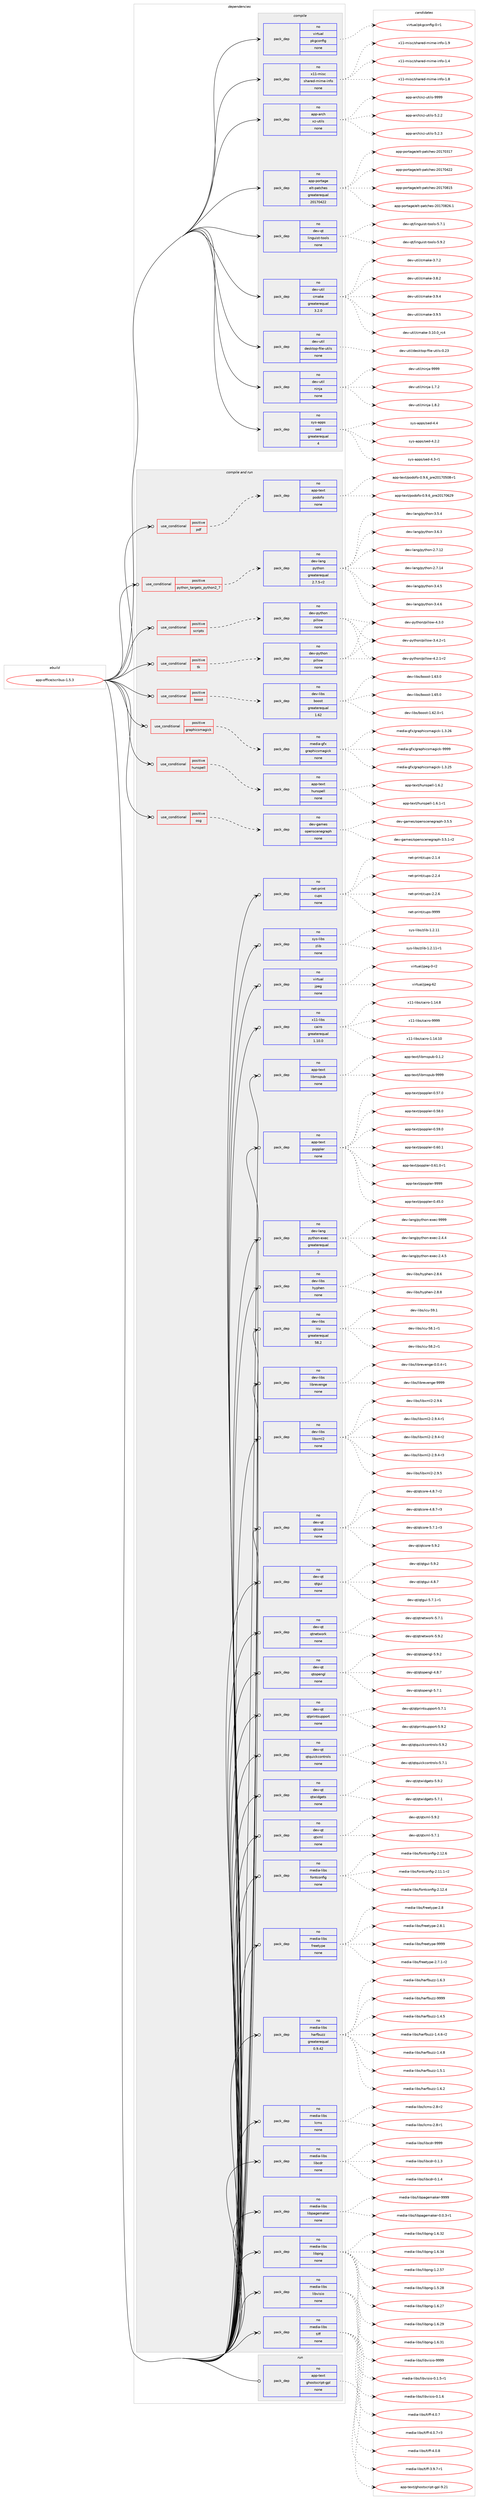 digraph prolog {

# *************
# Graph options
# *************

newrank=true;
concentrate=true;
compound=true;
graph [rankdir=LR,fontname=Helvetica,fontsize=10,ranksep=1.5];#, ranksep=2.5, nodesep=0.2];
edge  [arrowhead=vee];
node  [fontname=Helvetica,fontsize=10];

# **********
# The ebuild
# **********

subgraph cluster_leftcol {
color=gray;
rank=same;
label=<<i>ebuild</i>>;
id [label="app-office/scribus-1.5.3", color=red, width=4, href="../app-office/scribus-1.5.3.svg"];
}

# ****************
# The dependencies
# ****************

subgraph cluster_midcol {
color=gray;
label=<<i>dependencies</i>>;
subgraph cluster_compile {
fillcolor="#eeeeee";
style=filled;
label=<<i>compile</i>>;
subgraph pack37752 {
dependency52340 [label=<<TABLE BORDER="0" CELLBORDER="1" CELLSPACING="0" CELLPADDING="4" WIDTH="220"><TR><TD ROWSPAN="6" CELLPADDING="30">pack_dep</TD></TR><TR><TD WIDTH="110">no</TD></TR><TR><TD>app-arch</TD></TR><TR><TD>xz-utils</TD></TR><TR><TD>none</TD></TR><TR><TD></TD></TR></TABLE>>, shape=none, color=blue];
}
id:e -> dependency52340:w [weight=20,style="solid",arrowhead="vee"];
subgraph pack37753 {
dependency52341 [label=<<TABLE BORDER="0" CELLBORDER="1" CELLSPACING="0" CELLPADDING="4" WIDTH="220"><TR><TD ROWSPAN="6" CELLPADDING="30">pack_dep</TD></TR><TR><TD WIDTH="110">no</TD></TR><TR><TD>app-portage</TD></TR><TR><TD>elt-patches</TD></TR><TR><TD>greaterequal</TD></TR><TR><TD>20170422</TD></TR></TABLE>>, shape=none, color=blue];
}
id:e -> dependency52341:w [weight=20,style="solid",arrowhead="vee"];
subgraph pack37754 {
dependency52342 [label=<<TABLE BORDER="0" CELLBORDER="1" CELLSPACING="0" CELLPADDING="4" WIDTH="220"><TR><TD ROWSPAN="6" CELLPADDING="30">pack_dep</TD></TR><TR><TD WIDTH="110">no</TD></TR><TR><TD>dev-qt</TD></TR><TR><TD>linguist-tools</TD></TR><TR><TD>none</TD></TR><TR><TD></TD></TR></TABLE>>, shape=none, color=blue];
}
id:e -> dependency52342:w [weight=20,style="solid",arrowhead="vee"];
subgraph pack37755 {
dependency52343 [label=<<TABLE BORDER="0" CELLBORDER="1" CELLSPACING="0" CELLPADDING="4" WIDTH="220"><TR><TD ROWSPAN="6" CELLPADDING="30">pack_dep</TD></TR><TR><TD WIDTH="110">no</TD></TR><TR><TD>dev-util</TD></TR><TR><TD>cmake</TD></TR><TR><TD>greaterequal</TD></TR><TR><TD>3.2.0</TD></TR></TABLE>>, shape=none, color=blue];
}
id:e -> dependency52343:w [weight=20,style="solid",arrowhead="vee"];
subgraph pack37756 {
dependency52344 [label=<<TABLE BORDER="0" CELLBORDER="1" CELLSPACING="0" CELLPADDING="4" WIDTH="220"><TR><TD ROWSPAN="6" CELLPADDING="30">pack_dep</TD></TR><TR><TD WIDTH="110">no</TD></TR><TR><TD>dev-util</TD></TR><TR><TD>desktop-file-utils</TD></TR><TR><TD>none</TD></TR><TR><TD></TD></TR></TABLE>>, shape=none, color=blue];
}
id:e -> dependency52344:w [weight=20,style="solid",arrowhead="vee"];
subgraph pack37757 {
dependency52345 [label=<<TABLE BORDER="0" CELLBORDER="1" CELLSPACING="0" CELLPADDING="4" WIDTH="220"><TR><TD ROWSPAN="6" CELLPADDING="30">pack_dep</TD></TR><TR><TD WIDTH="110">no</TD></TR><TR><TD>dev-util</TD></TR><TR><TD>ninja</TD></TR><TR><TD>none</TD></TR><TR><TD></TD></TR></TABLE>>, shape=none, color=blue];
}
id:e -> dependency52345:w [weight=20,style="solid",arrowhead="vee"];
subgraph pack37758 {
dependency52346 [label=<<TABLE BORDER="0" CELLBORDER="1" CELLSPACING="0" CELLPADDING="4" WIDTH="220"><TR><TD ROWSPAN="6" CELLPADDING="30">pack_dep</TD></TR><TR><TD WIDTH="110">no</TD></TR><TR><TD>sys-apps</TD></TR><TR><TD>sed</TD></TR><TR><TD>greaterequal</TD></TR><TR><TD>4</TD></TR></TABLE>>, shape=none, color=blue];
}
id:e -> dependency52346:w [weight=20,style="solid",arrowhead="vee"];
subgraph pack37759 {
dependency52347 [label=<<TABLE BORDER="0" CELLBORDER="1" CELLSPACING="0" CELLPADDING="4" WIDTH="220"><TR><TD ROWSPAN="6" CELLPADDING="30">pack_dep</TD></TR><TR><TD WIDTH="110">no</TD></TR><TR><TD>virtual</TD></TR><TR><TD>pkgconfig</TD></TR><TR><TD>none</TD></TR><TR><TD></TD></TR></TABLE>>, shape=none, color=blue];
}
id:e -> dependency52347:w [weight=20,style="solid",arrowhead="vee"];
subgraph pack37760 {
dependency52348 [label=<<TABLE BORDER="0" CELLBORDER="1" CELLSPACING="0" CELLPADDING="4" WIDTH="220"><TR><TD ROWSPAN="6" CELLPADDING="30">pack_dep</TD></TR><TR><TD WIDTH="110">no</TD></TR><TR><TD>x11-misc</TD></TR><TR><TD>shared-mime-info</TD></TR><TR><TD>none</TD></TR><TR><TD></TD></TR></TABLE>>, shape=none, color=blue];
}
id:e -> dependency52348:w [weight=20,style="solid",arrowhead="vee"];
}
subgraph cluster_compileandrun {
fillcolor="#eeeeee";
style=filled;
label=<<i>compile and run</i>>;
subgraph cond13664 {
dependency52349 [label=<<TABLE BORDER="0" CELLBORDER="1" CELLSPACING="0" CELLPADDING="4"><TR><TD ROWSPAN="3" CELLPADDING="10">use_conditional</TD></TR><TR><TD>positive</TD></TR><TR><TD>boost</TD></TR></TABLE>>, shape=none, color=red];
subgraph pack37761 {
dependency52350 [label=<<TABLE BORDER="0" CELLBORDER="1" CELLSPACING="0" CELLPADDING="4" WIDTH="220"><TR><TD ROWSPAN="6" CELLPADDING="30">pack_dep</TD></TR><TR><TD WIDTH="110">no</TD></TR><TR><TD>dev-libs</TD></TR><TR><TD>boost</TD></TR><TR><TD>greaterequal</TD></TR><TR><TD>1.62</TD></TR></TABLE>>, shape=none, color=blue];
}
dependency52349:e -> dependency52350:w [weight=20,style="dashed",arrowhead="vee"];
}
id:e -> dependency52349:w [weight=20,style="solid",arrowhead="odotvee"];
subgraph cond13665 {
dependency52351 [label=<<TABLE BORDER="0" CELLBORDER="1" CELLSPACING="0" CELLPADDING="4"><TR><TD ROWSPAN="3" CELLPADDING="10">use_conditional</TD></TR><TR><TD>positive</TD></TR><TR><TD>graphicsmagick</TD></TR></TABLE>>, shape=none, color=red];
subgraph pack37762 {
dependency52352 [label=<<TABLE BORDER="0" CELLBORDER="1" CELLSPACING="0" CELLPADDING="4" WIDTH="220"><TR><TD ROWSPAN="6" CELLPADDING="30">pack_dep</TD></TR><TR><TD WIDTH="110">no</TD></TR><TR><TD>media-gfx</TD></TR><TR><TD>graphicsmagick</TD></TR><TR><TD>none</TD></TR><TR><TD></TD></TR></TABLE>>, shape=none, color=blue];
}
dependency52351:e -> dependency52352:w [weight=20,style="dashed",arrowhead="vee"];
}
id:e -> dependency52351:w [weight=20,style="solid",arrowhead="odotvee"];
subgraph cond13666 {
dependency52353 [label=<<TABLE BORDER="0" CELLBORDER="1" CELLSPACING="0" CELLPADDING="4"><TR><TD ROWSPAN="3" CELLPADDING="10">use_conditional</TD></TR><TR><TD>positive</TD></TR><TR><TD>hunspell</TD></TR></TABLE>>, shape=none, color=red];
subgraph pack37763 {
dependency52354 [label=<<TABLE BORDER="0" CELLBORDER="1" CELLSPACING="0" CELLPADDING="4" WIDTH="220"><TR><TD ROWSPAN="6" CELLPADDING="30">pack_dep</TD></TR><TR><TD WIDTH="110">no</TD></TR><TR><TD>app-text</TD></TR><TR><TD>hunspell</TD></TR><TR><TD>none</TD></TR><TR><TD></TD></TR></TABLE>>, shape=none, color=blue];
}
dependency52353:e -> dependency52354:w [weight=20,style="dashed",arrowhead="vee"];
}
id:e -> dependency52353:w [weight=20,style="solid",arrowhead="odotvee"];
subgraph cond13667 {
dependency52355 [label=<<TABLE BORDER="0" CELLBORDER="1" CELLSPACING="0" CELLPADDING="4"><TR><TD ROWSPAN="3" CELLPADDING="10">use_conditional</TD></TR><TR><TD>positive</TD></TR><TR><TD>osg</TD></TR></TABLE>>, shape=none, color=red];
subgraph pack37764 {
dependency52356 [label=<<TABLE BORDER="0" CELLBORDER="1" CELLSPACING="0" CELLPADDING="4" WIDTH="220"><TR><TD ROWSPAN="6" CELLPADDING="30">pack_dep</TD></TR><TR><TD WIDTH="110">no</TD></TR><TR><TD>dev-games</TD></TR><TR><TD>openscenegraph</TD></TR><TR><TD>none</TD></TR><TR><TD></TD></TR></TABLE>>, shape=none, color=blue];
}
dependency52355:e -> dependency52356:w [weight=20,style="dashed",arrowhead="vee"];
}
id:e -> dependency52355:w [weight=20,style="solid",arrowhead="odotvee"];
subgraph cond13668 {
dependency52357 [label=<<TABLE BORDER="0" CELLBORDER="1" CELLSPACING="0" CELLPADDING="4"><TR><TD ROWSPAN="3" CELLPADDING="10">use_conditional</TD></TR><TR><TD>positive</TD></TR><TR><TD>pdf</TD></TR></TABLE>>, shape=none, color=red];
subgraph pack37765 {
dependency52358 [label=<<TABLE BORDER="0" CELLBORDER="1" CELLSPACING="0" CELLPADDING="4" WIDTH="220"><TR><TD ROWSPAN="6" CELLPADDING="30">pack_dep</TD></TR><TR><TD WIDTH="110">no</TD></TR><TR><TD>app-text</TD></TR><TR><TD>podofo</TD></TR><TR><TD>none</TD></TR><TR><TD></TD></TR></TABLE>>, shape=none, color=blue];
}
dependency52357:e -> dependency52358:w [weight=20,style="dashed",arrowhead="vee"];
}
id:e -> dependency52357:w [weight=20,style="solid",arrowhead="odotvee"];
subgraph cond13669 {
dependency52359 [label=<<TABLE BORDER="0" CELLBORDER="1" CELLSPACING="0" CELLPADDING="4"><TR><TD ROWSPAN="3" CELLPADDING="10">use_conditional</TD></TR><TR><TD>positive</TD></TR><TR><TD>python_targets_python2_7</TD></TR></TABLE>>, shape=none, color=red];
subgraph pack37766 {
dependency52360 [label=<<TABLE BORDER="0" CELLBORDER="1" CELLSPACING="0" CELLPADDING="4" WIDTH="220"><TR><TD ROWSPAN="6" CELLPADDING="30">pack_dep</TD></TR><TR><TD WIDTH="110">no</TD></TR><TR><TD>dev-lang</TD></TR><TR><TD>python</TD></TR><TR><TD>greaterequal</TD></TR><TR><TD>2.7.5-r2</TD></TR></TABLE>>, shape=none, color=blue];
}
dependency52359:e -> dependency52360:w [weight=20,style="dashed",arrowhead="vee"];
}
id:e -> dependency52359:w [weight=20,style="solid",arrowhead="odotvee"];
subgraph cond13670 {
dependency52361 [label=<<TABLE BORDER="0" CELLBORDER="1" CELLSPACING="0" CELLPADDING="4"><TR><TD ROWSPAN="3" CELLPADDING="10">use_conditional</TD></TR><TR><TD>positive</TD></TR><TR><TD>scripts</TD></TR></TABLE>>, shape=none, color=red];
subgraph pack37767 {
dependency52362 [label=<<TABLE BORDER="0" CELLBORDER="1" CELLSPACING="0" CELLPADDING="4" WIDTH="220"><TR><TD ROWSPAN="6" CELLPADDING="30">pack_dep</TD></TR><TR><TD WIDTH="110">no</TD></TR><TR><TD>dev-python</TD></TR><TR><TD>pillow</TD></TR><TR><TD>none</TD></TR><TR><TD></TD></TR></TABLE>>, shape=none, color=blue];
}
dependency52361:e -> dependency52362:w [weight=20,style="dashed",arrowhead="vee"];
}
id:e -> dependency52361:w [weight=20,style="solid",arrowhead="odotvee"];
subgraph cond13671 {
dependency52363 [label=<<TABLE BORDER="0" CELLBORDER="1" CELLSPACING="0" CELLPADDING="4"><TR><TD ROWSPAN="3" CELLPADDING="10">use_conditional</TD></TR><TR><TD>positive</TD></TR><TR><TD>tk</TD></TR></TABLE>>, shape=none, color=red];
subgraph pack37768 {
dependency52364 [label=<<TABLE BORDER="0" CELLBORDER="1" CELLSPACING="0" CELLPADDING="4" WIDTH="220"><TR><TD ROWSPAN="6" CELLPADDING="30">pack_dep</TD></TR><TR><TD WIDTH="110">no</TD></TR><TR><TD>dev-python</TD></TR><TR><TD>pillow</TD></TR><TR><TD>none</TD></TR><TR><TD></TD></TR></TABLE>>, shape=none, color=blue];
}
dependency52363:e -> dependency52364:w [weight=20,style="dashed",arrowhead="vee"];
}
id:e -> dependency52363:w [weight=20,style="solid",arrowhead="odotvee"];
subgraph pack37769 {
dependency52365 [label=<<TABLE BORDER="0" CELLBORDER="1" CELLSPACING="0" CELLPADDING="4" WIDTH="220"><TR><TD ROWSPAN="6" CELLPADDING="30">pack_dep</TD></TR><TR><TD WIDTH="110">no</TD></TR><TR><TD>app-text</TD></TR><TR><TD>libmspub</TD></TR><TR><TD>none</TD></TR><TR><TD></TD></TR></TABLE>>, shape=none, color=blue];
}
id:e -> dependency52365:w [weight=20,style="solid",arrowhead="odotvee"];
subgraph pack37770 {
dependency52366 [label=<<TABLE BORDER="0" CELLBORDER="1" CELLSPACING="0" CELLPADDING="4" WIDTH="220"><TR><TD ROWSPAN="6" CELLPADDING="30">pack_dep</TD></TR><TR><TD WIDTH="110">no</TD></TR><TR><TD>app-text</TD></TR><TR><TD>poppler</TD></TR><TR><TD>none</TD></TR><TR><TD></TD></TR></TABLE>>, shape=none, color=blue];
}
id:e -> dependency52366:w [weight=20,style="solid",arrowhead="odotvee"];
subgraph pack37771 {
dependency52367 [label=<<TABLE BORDER="0" CELLBORDER="1" CELLSPACING="0" CELLPADDING="4" WIDTH="220"><TR><TD ROWSPAN="6" CELLPADDING="30">pack_dep</TD></TR><TR><TD WIDTH="110">no</TD></TR><TR><TD>dev-lang</TD></TR><TR><TD>python-exec</TD></TR><TR><TD>greaterequal</TD></TR><TR><TD>2</TD></TR></TABLE>>, shape=none, color=blue];
}
id:e -> dependency52367:w [weight=20,style="solid",arrowhead="odotvee"];
subgraph pack37772 {
dependency52368 [label=<<TABLE BORDER="0" CELLBORDER="1" CELLSPACING="0" CELLPADDING="4" WIDTH="220"><TR><TD ROWSPAN="6" CELLPADDING="30">pack_dep</TD></TR><TR><TD WIDTH="110">no</TD></TR><TR><TD>dev-libs</TD></TR><TR><TD>hyphen</TD></TR><TR><TD>none</TD></TR><TR><TD></TD></TR></TABLE>>, shape=none, color=blue];
}
id:e -> dependency52368:w [weight=20,style="solid",arrowhead="odotvee"];
subgraph pack37773 {
dependency52369 [label=<<TABLE BORDER="0" CELLBORDER="1" CELLSPACING="0" CELLPADDING="4" WIDTH="220"><TR><TD ROWSPAN="6" CELLPADDING="30">pack_dep</TD></TR><TR><TD WIDTH="110">no</TD></TR><TR><TD>dev-libs</TD></TR><TR><TD>icu</TD></TR><TR><TD>greaterequal</TD></TR><TR><TD>58.2</TD></TR></TABLE>>, shape=none, color=blue];
}
id:e -> dependency52369:w [weight=20,style="solid",arrowhead="odotvee"];
subgraph pack37774 {
dependency52370 [label=<<TABLE BORDER="0" CELLBORDER="1" CELLSPACING="0" CELLPADDING="4" WIDTH="220"><TR><TD ROWSPAN="6" CELLPADDING="30">pack_dep</TD></TR><TR><TD WIDTH="110">no</TD></TR><TR><TD>dev-libs</TD></TR><TR><TD>librevenge</TD></TR><TR><TD>none</TD></TR><TR><TD></TD></TR></TABLE>>, shape=none, color=blue];
}
id:e -> dependency52370:w [weight=20,style="solid",arrowhead="odotvee"];
subgraph pack37775 {
dependency52371 [label=<<TABLE BORDER="0" CELLBORDER="1" CELLSPACING="0" CELLPADDING="4" WIDTH="220"><TR><TD ROWSPAN="6" CELLPADDING="30">pack_dep</TD></TR><TR><TD WIDTH="110">no</TD></TR><TR><TD>dev-libs</TD></TR><TR><TD>libxml2</TD></TR><TR><TD>none</TD></TR><TR><TD></TD></TR></TABLE>>, shape=none, color=blue];
}
id:e -> dependency52371:w [weight=20,style="solid",arrowhead="odotvee"];
subgraph pack37776 {
dependency52372 [label=<<TABLE BORDER="0" CELLBORDER="1" CELLSPACING="0" CELLPADDING="4" WIDTH="220"><TR><TD ROWSPAN="6" CELLPADDING="30">pack_dep</TD></TR><TR><TD WIDTH="110">no</TD></TR><TR><TD>dev-qt</TD></TR><TR><TD>qtcore</TD></TR><TR><TD>none</TD></TR><TR><TD></TD></TR></TABLE>>, shape=none, color=blue];
}
id:e -> dependency52372:w [weight=20,style="solid",arrowhead="odotvee"];
subgraph pack37777 {
dependency52373 [label=<<TABLE BORDER="0" CELLBORDER="1" CELLSPACING="0" CELLPADDING="4" WIDTH="220"><TR><TD ROWSPAN="6" CELLPADDING="30">pack_dep</TD></TR><TR><TD WIDTH="110">no</TD></TR><TR><TD>dev-qt</TD></TR><TR><TD>qtgui</TD></TR><TR><TD>none</TD></TR><TR><TD></TD></TR></TABLE>>, shape=none, color=blue];
}
id:e -> dependency52373:w [weight=20,style="solid",arrowhead="odotvee"];
subgraph pack37778 {
dependency52374 [label=<<TABLE BORDER="0" CELLBORDER="1" CELLSPACING="0" CELLPADDING="4" WIDTH="220"><TR><TD ROWSPAN="6" CELLPADDING="30">pack_dep</TD></TR><TR><TD WIDTH="110">no</TD></TR><TR><TD>dev-qt</TD></TR><TR><TD>qtnetwork</TD></TR><TR><TD>none</TD></TR><TR><TD></TD></TR></TABLE>>, shape=none, color=blue];
}
id:e -> dependency52374:w [weight=20,style="solid",arrowhead="odotvee"];
subgraph pack37779 {
dependency52375 [label=<<TABLE BORDER="0" CELLBORDER="1" CELLSPACING="0" CELLPADDING="4" WIDTH="220"><TR><TD ROWSPAN="6" CELLPADDING="30">pack_dep</TD></TR><TR><TD WIDTH="110">no</TD></TR><TR><TD>dev-qt</TD></TR><TR><TD>qtopengl</TD></TR><TR><TD>none</TD></TR><TR><TD></TD></TR></TABLE>>, shape=none, color=blue];
}
id:e -> dependency52375:w [weight=20,style="solid",arrowhead="odotvee"];
subgraph pack37780 {
dependency52376 [label=<<TABLE BORDER="0" CELLBORDER="1" CELLSPACING="0" CELLPADDING="4" WIDTH="220"><TR><TD ROWSPAN="6" CELLPADDING="30">pack_dep</TD></TR><TR><TD WIDTH="110">no</TD></TR><TR><TD>dev-qt</TD></TR><TR><TD>qtprintsupport</TD></TR><TR><TD>none</TD></TR><TR><TD></TD></TR></TABLE>>, shape=none, color=blue];
}
id:e -> dependency52376:w [weight=20,style="solid",arrowhead="odotvee"];
subgraph pack37781 {
dependency52377 [label=<<TABLE BORDER="0" CELLBORDER="1" CELLSPACING="0" CELLPADDING="4" WIDTH="220"><TR><TD ROWSPAN="6" CELLPADDING="30">pack_dep</TD></TR><TR><TD WIDTH="110">no</TD></TR><TR><TD>dev-qt</TD></TR><TR><TD>qtquickcontrols</TD></TR><TR><TD>none</TD></TR><TR><TD></TD></TR></TABLE>>, shape=none, color=blue];
}
id:e -> dependency52377:w [weight=20,style="solid",arrowhead="odotvee"];
subgraph pack37782 {
dependency52378 [label=<<TABLE BORDER="0" CELLBORDER="1" CELLSPACING="0" CELLPADDING="4" WIDTH="220"><TR><TD ROWSPAN="6" CELLPADDING="30">pack_dep</TD></TR><TR><TD WIDTH="110">no</TD></TR><TR><TD>dev-qt</TD></TR><TR><TD>qtwidgets</TD></TR><TR><TD>none</TD></TR><TR><TD></TD></TR></TABLE>>, shape=none, color=blue];
}
id:e -> dependency52378:w [weight=20,style="solid",arrowhead="odotvee"];
subgraph pack37783 {
dependency52379 [label=<<TABLE BORDER="0" CELLBORDER="1" CELLSPACING="0" CELLPADDING="4" WIDTH="220"><TR><TD ROWSPAN="6" CELLPADDING="30">pack_dep</TD></TR><TR><TD WIDTH="110">no</TD></TR><TR><TD>dev-qt</TD></TR><TR><TD>qtxml</TD></TR><TR><TD>none</TD></TR><TR><TD></TD></TR></TABLE>>, shape=none, color=blue];
}
id:e -> dependency52379:w [weight=20,style="solid",arrowhead="odotvee"];
subgraph pack37784 {
dependency52380 [label=<<TABLE BORDER="0" CELLBORDER="1" CELLSPACING="0" CELLPADDING="4" WIDTH="220"><TR><TD ROWSPAN="6" CELLPADDING="30">pack_dep</TD></TR><TR><TD WIDTH="110">no</TD></TR><TR><TD>media-libs</TD></TR><TR><TD>fontconfig</TD></TR><TR><TD>none</TD></TR><TR><TD></TD></TR></TABLE>>, shape=none, color=blue];
}
id:e -> dependency52380:w [weight=20,style="solid",arrowhead="odotvee"];
subgraph pack37785 {
dependency52381 [label=<<TABLE BORDER="0" CELLBORDER="1" CELLSPACING="0" CELLPADDING="4" WIDTH="220"><TR><TD ROWSPAN="6" CELLPADDING="30">pack_dep</TD></TR><TR><TD WIDTH="110">no</TD></TR><TR><TD>media-libs</TD></TR><TR><TD>freetype</TD></TR><TR><TD>none</TD></TR><TR><TD></TD></TR></TABLE>>, shape=none, color=blue];
}
id:e -> dependency52381:w [weight=20,style="solid",arrowhead="odotvee"];
subgraph pack37786 {
dependency52382 [label=<<TABLE BORDER="0" CELLBORDER="1" CELLSPACING="0" CELLPADDING="4" WIDTH="220"><TR><TD ROWSPAN="6" CELLPADDING="30">pack_dep</TD></TR><TR><TD WIDTH="110">no</TD></TR><TR><TD>media-libs</TD></TR><TR><TD>harfbuzz</TD></TR><TR><TD>greaterequal</TD></TR><TR><TD>0.9.42</TD></TR></TABLE>>, shape=none, color=blue];
}
id:e -> dependency52382:w [weight=20,style="solid",arrowhead="odotvee"];
subgraph pack37787 {
dependency52383 [label=<<TABLE BORDER="0" CELLBORDER="1" CELLSPACING="0" CELLPADDING="4" WIDTH="220"><TR><TD ROWSPAN="6" CELLPADDING="30">pack_dep</TD></TR><TR><TD WIDTH="110">no</TD></TR><TR><TD>media-libs</TD></TR><TR><TD>lcms</TD></TR><TR><TD>none</TD></TR><TR><TD></TD></TR></TABLE>>, shape=none, color=blue];
}
id:e -> dependency52383:w [weight=20,style="solid",arrowhead="odotvee"];
subgraph pack37788 {
dependency52384 [label=<<TABLE BORDER="0" CELLBORDER="1" CELLSPACING="0" CELLPADDING="4" WIDTH="220"><TR><TD ROWSPAN="6" CELLPADDING="30">pack_dep</TD></TR><TR><TD WIDTH="110">no</TD></TR><TR><TD>media-libs</TD></TR><TR><TD>libcdr</TD></TR><TR><TD>none</TD></TR><TR><TD></TD></TR></TABLE>>, shape=none, color=blue];
}
id:e -> dependency52384:w [weight=20,style="solid",arrowhead="odotvee"];
subgraph pack37789 {
dependency52385 [label=<<TABLE BORDER="0" CELLBORDER="1" CELLSPACING="0" CELLPADDING="4" WIDTH="220"><TR><TD ROWSPAN="6" CELLPADDING="30">pack_dep</TD></TR><TR><TD WIDTH="110">no</TD></TR><TR><TD>media-libs</TD></TR><TR><TD>libpagemaker</TD></TR><TR><TD>none</TD></TR><TR><TD></TD></TR></TABLE>>, shape=none, color=blue];
}
id:e -> dependency52385:w [weight=20,style="solid",arrowhead="odotvee"];
subgraph pack37790 {
dependency52386 [label=<<TABLE BORDER="0" CELLBORDER="1" CELLSPACING="0" CELLPADDING="4" WIDTH="220"><TR><TD ROWSPAN="6" CELLPADDING="30">pack_dep</TD></TR><TR><TD WIDTH="110">no</TD></TR><TR><TD>media-libs</TD></TR><TR><TD>libpng</TD></TR><TR><TD>none</TD></TR><TR><TD></TD></TR></TABLE>>, shape=none, color=blue];
}
id:e -> dependency52386:w [weight=20,style="solid",arrowhead="odotvee"];
subgraph pack37791 {
dependency52387 [label=<<TABLE BORDER="0" CELLBORDER="1" CELLSPACING="0" CELLPADDING="4" WIDTH="220"><TR><TD ROWSPAN="6" CELLPADDING="30">pack_dep</TD></TR><TR><TD WIDTH="110">no</TD></TR><TR><TD>media-libs</TD></TR><TR><TD>libvisio</TD></TR><TR><TD>none</TD></TR><TR><TD></TD></TR></TABLE>>, shape=none, color=blue];
}
id:e -> dependency52387:w [weight=20,style="solid",arrowhead="odotvee"];
subgraph pack37792 {
dependency52388 [label=<<TABLE BORDER="0" CELLBORDER="1" CELLSPACING="0" CELLPADDING="4" WIDTH="220"><TR><TD ROWSPAN="6" CELLPADDING="30">pack_dep</TD></TR><TR><TD WIDTH="110">no</TD></TR><TR><TD>media-libs</TD></TR><TR><TD>tiff</TD></TR><TR><TD>none</TD></TR><TR><TD></TD></TR></TABLE>>, shape=none, color=blue];
}
id:e -> dependency52388:w [weight=20,style="solid",arrowhead="odotvee"];
subgraph pack37793 {
dependency52389 [label=<<TABLE BORDER="0" CELLBORDER="1" CELLSPACING="0" CELLPADDING="4" WIDTH="220"><TR><TD ROWSPAN="6" CELLPADDING="30">pack_dep</TD></TR><TR><TD WIDTH="110">no</TD></TR><TR><TD>net-print</TD></TR><TR><TD>cups</TD></TR><TR><TD>none</TD></TR><TR><TD></TD></TR></TABLE>>, shape=none, color=blue];
}
id:e -> dependency52389:w [weight=20,style="solid",arrowhead="odotvee"];
subgraph pack37794 {
dependency52390 [label=<<TABLE BORDER="0" CELLBORDER="1" CELLSPACING="0" CELLPADDING="4" WIDTH="220"><TR><TD ROWSPAN="6" CELLPADDING="30">pack_dep</TD></TR><TR><TD WIDTH="110">no</TD></TR><TR><TD>sys-libs</TD></TR><TR><TD>zlib</TD></TR><TR><TD>none</TD></TR><TR><TD></TD></TR></TABLE>>, shape=none, color=blue];
}
id:e -> dependency52390:w [weight=20,style="solid",arrowhead="odotvee"];
subgraph pack37795 {
dependency52391 [label=<<TABLE BORDER="0" CELLBORDER="1" CELLSPACING="0" CELLPADDING="4" WIDTH="220"><TR><TD ROWSPAN="6" CELLPADDING="30">pack_dep</TD></TR><TR><TD WIDTH="110">no</TD></TR><TR><TD>virtual</TD></TR><TR><TD>jpeg</TD></TR><TR><TD>none</TD></TR><TR><TD></TD></TR></TABLE>>, shape=none, color=blue];
}
id:e -> dependency52391:w [weight=20,style="solid",arrowhead="odotvee"];
subgraph pack37796 {
dependency52392 [label=<<TABLE BORDER="0" CELLBORDER="1" CELLSPACING="0" CELLPADDING="4" WIDTH="220"><TR><TD ROWSPAN="6" CELLPADDING="30">pack_dep</TD></TR><TR><TD WIDTH="110">no</TD></TR><TR><TD>x11-libs</TD></TR><TR><TD>cairo</TD></TR><TR><TD>greaterequal</TD></TR><TR><TD>1.10.0</TD></TR></TABLE>>, shape=none, color=blue];
}
id:e -> dependency52392:w [weight=20,style="solid",arrowhead="odotvee"];
}
subgraph cluster_run {
fillcolor="#eeeeee";
style=filled;
label=<<i>run</i>>;
subgraph pack37797 {
dependency52393 [label=<<TABLE BORDER="0" CELLBORDER="1" CELLSPACING="0" CELLPADDING="4" WIDTH="220"><TR><TD ROWSPAN="6" CELLPADDING="30">pack_dep</TD></TR><TR><TD WIDTH="110">no</TD></TR><TR><TD>app-text</TD></TR><TR><TD>ghostscript-gpl</TD></TR><TR><TD>none</TD></TR><TR><TD></TD></TR></TABLE>>, shape=none, color=blue];
}
id:e -> dependency52393:w [weight=20,style="solid",arrowhead="odot"];
}
}

# **************
# The candidates
# **************

subgraph cluster_choices {
rank=same;
color=gray;
label=<<i>candidates</i>>;

subgraph choice37752 {
color=black;
nodesep=1;
choice971121124597114991044712012245117116105108115455346504650 [label="app-arch/xz-utils-5.2.2", color=red, width=4,href="../app-arch/xz-utils-5.2.2.svg"];
choice971121124597114991044712012245117116105108115455346504651 [label="app-arch/xz-utils-5.2.3", color=red, width=4,href="../app-arch/xz-utils-5.2.3.svg"];
choice9711211245971149910447120122451171161051081154557575757 [label="app-arch/xz-utils-9999", color=red, width=4,href="../app-arch/xz-utils-9999.svg"];
dependency52340:e -> choice971121124597114991044712012245117116105108115455346504650:w [style=dotted,weight="100"];
dependency52340:e -> choice971121124597114991044712012245117116105108115455346504651:w [style=dotted,weight="100"];
dependency52340:e -> choice9711211245971149910447120122451171161051081154557575757:w [style=dotted,weight="100"];
}
subgraph choice37753 {
color=black;
nodesep=1;
choice97112112451121111141169710310147101108116451129711699104101115455048495548514955 [label="app-portage/elt-patches-20170317", color=red, width=4,href="../app-portage/elt-patches-20170317.svg"];
choice97112112451121111141169710310147101108116451129711699104101115455048495548525050 [label="app-portage/elt-patches-20170422", color=red, width=4,href="../app-portage/elt-patches-20170422.svg"];
choice97112112451121111141169710310147101108116451129711699104101115455048495548564953 [label="app-portage/elt-patches-20170815", color=red, width=4,href="../app-portage/elt-patches-20170815.svg"];
choice971121124511211111411697103101471011081164511297116991041011154550484955485650544649 [label="app-portage/elt-patches-20170826.1", color=red, width=4,href="../app-portage/elt-patches-20170826.1.svg"];
dependency52341:e -> choice97112112451121111141169710310147101108116451129711699104101115455048495548514955:w [style=dotted,weight="100"];
dependency52341:e -> choice97112112451121111141169710310147101108116451129711699104101115455048495548525050:w [style=dotted,weight="100"];
dependency52341:e -> choice97112112451121111141169710310147101108116451129711699104101115455048495548564953:w [style=dotted,weight="100"];
dependency52341:e -> choice971121124511211111411697103101471011081164511297116991041011154550484955485650544649:w [style=dotted,weight="100"];
}
subgraph choice37754 {
color=black;
nodesep=1;
choice100101118451131164710810511010311710511511645116111111108115455346554649 [label="dev-qt/linguist-tools-5.7.1", color=red, width=4,href="../dev-qt/linguist-tools-5.7.1.svg"];
choice100101118451131164710810511010311710511511645116111111108115455346574650 [label="dev-qt/linguist-tools-5.9.2", color=red, width=4,href="../dev-qt/linguist-tools-5.9.2.svg"];
dependency52342:e -> choice100101118451131164710810511010311710511511645116111111108115455346554649:w [style=dotted,weight="100"];
dependency52342:e -> choice100101118451131164710810511010311710511511645116111111108115455346574650:w [style=dotted,weight="100"];
}
subgraph choice37755 {
color=black;
nodesep=1;
choice1001011184511711610510847991099710710145514649484648951149952 [label="dev-util/cmake-3.10.0_rc4", color=red, width=4,href="../dev-util/cmake-3.10.0_rc4.svg"];
choice10010111845117116105108479910997107101455146554650 [label="dev-util/cmake-3.7.2", color=red, width=4,href="../dev-util/cmake-3.7.2.svg"];
choice10010111845117116105108479910997107101455146564650 [label="dev-util/cmake-3.8.2", color=red, width=4,href="../dev-util/cmake-3.8.2.svg"];
choice10010111845117116105108479910997107101455146574652 [label="dev-util/cmake-3.9.4", color=red, width=4,href="../dev-util/cmake-3.9.4.svg"];
choice10010111845117116105108479910997107101455146574653 [label="dev-util/cmake-3.9.5", color=red, width=4,href="../dev-util/cmake-3.9.5.svg"];
dependency52343:e -> choice1001011184511711610510847991099710710145514649484648951149952:w [style=dotted,weight="100"];
dependency52343:e -> choice10010111845117116105108479910997107101455146554650:w [style=dotted,weight="100"];
dependency52343:e -> choice10010111845117116105108479910997107101455146564650:w [style=dotted,weight="100"];
dependency52343:e -> choice10010111845117116105108479910997107101455146574652:w [style=dotted,weight="100"];
dependency52343:e -> choice10010111845117116105108479910997107101455146574653:w [style=dotted,weight="100"];
}
subgraph choice37756 {
color=black;
nodesep=1;
choice100101118451171161051084710010111510711611111245102105108101451171161051081154548465051 [label="dev-util/desktop-file-utils-0.23", color=red, width=4,href="../dev-util/desktop-file-utils-0.23.svg"];
dependency52344:e -> choice100101118451171161051084710010111510711611111245102105108101451171161051081154548465051:w [style=dotted,weight="100"];
}
subgraph choice37757 {
color=black;
nodesep=1;
choice100101118451171161051084711010511010697454946554650 [label="dev-util/ninja-1.7.2", color=red, width=4,href="../dev-util/ninja-1.7.2.svg"];
choice100101118451171161051084711010511010697454946564650 [label="dev-util/ninja-1.8.2", color=red, width=4,href="../dev-util/ninja-1.8.2.svg"];
choice1001011184511711610510847110105110106974557575757 [label="dev-util/ninja-9999", color=red, width=4,href="../dev-util/ninja-9999.svg"];
dependency52345:e -> choice100101118451171161051084711010511010697454946554650:w [style=dotted,weight="100"];
dependency52345:e -> choice100101118451171161051084711010511010697454946564650:w [style=dotted,weight="100"];
dependency52345:e -> choice1001011184511711610510847110105110106974557575757:w [style=dotted,weight="100"];
}
subgraph choice37758 {
color=black;
nodesep=1;
choice115121115459711211211547115101100455246504650 [label="sys-apps/sed-4.2.2", color=red, width=4,href="../sys-apps/sed-4.2.2.svg"];
choice115121115459711211211547115101100455246514511449 [label="sys-apps/sed-4.3-r1", color=red, width=4,href="../sys-apps/sed-4.3-r1.svg"];
choice11512111545971121121154711510110045524652 [label="sys-apps/sed-4.4", color=red, width=4,href="../sys-apps/sed-4.4.svg"];
dependency52346:e -> choice115121115459711211211547115101100455246504650:w [style=dotted,weight="100"];
dependency52346:e -> choice115121115459711211211547115101100455246514511449:w [style=dotted,weight="100"];
dependency52346:e -> choice11512111545971121121154711510110045524652:w [style=dotted,weight="100"];
}
subgraph choice37759 {
color=black;
nodesep=1;
choice11810511411611797108471121071039911111010210510345484511449 [label="virtual/pkgconfig-0-r1", color=red, width=4,href="../virtual/pkgconfig-0-r1.svg"];
dependency52347:e -> choice11810511411611797108471121071039911111010210510345484511449:w [style=dotted,weight="100"];
}
subgraph choice37760 {
color=black;
nodesep=1;
choice120494945109105115994711510497114101100451091051091014510511010211145494652 [label="x11-misc/shared-mime-info-1.4", color=red, width=4,href="../x11-misc/shared-mime-info-1.4.svg"];
choice120494945109105115994711510497114101100451091051091014510511010211145494656 [label="x11-misc/shared-mime-info-1.8", color=red, width=4,href="../x11-misc/shared-mime-info-1.8.svg"];
choice120494945109105115994711510497114101100451091051091014510511010211145494657 [label="x11-misc/shared-mime-info-1.9", color=red, width=4,href="../x11-misc/shared-mime-info-1.9.svg"];
dependency52348:e -> choice120494945109105115994711510497114101100451091051091014510511010211145494652:w [style=dotted,weight="100"];
dependency52348:e -> choice120494945109105115994711510497114101100451091051091014510511010211145494656:w [style=dotted,weight="100"];
dependency52348:e -> choice120494945109105115994711510497114101100451091051091014510511010211145494657:w [style=dotted,weight="100"];
}
subgraph choice37761 {
color=black;
nodesep=1;
choice10010111845108105981154798111111115116454946545046484511449 [label="dev-libs/boost-1.62.0-r1", color=red, width=4,href="../dev-libs/boost-1.62.0-r1.svg"];
choice1001011184510810598115479811111111511645494654514648 [label="dev-libs/boost-1.63.0", color=red, width=4,href="../dev-libs/boost-1.63.0.svg"];
choice1001011184510810598115479811111111511645494654534648 [label="dev-libs/boost-1.65.0", color=red, width=4,href="../dev-libs/boost-1.65.0.svg"];
dependency52350:e -> choice10010111845108105981154798111111115116454946545046484511449:w [style=dotted,weight="100"];
dependency52350:e -> choice1001011184510810598115479811111111511645494654514648:w [style=dotted,weight="100"];
dependency52350:e -> choice1001011184510810598115479811111111511645494654534648:w [style=dotted,weight="100"];
}
subgraph choice37762 {
color=black;
nodesep=1;
choice1091011001059745103102120471031149711210410599115109971031059910745494651465053 [label="media-gfx/graphicsmagick-1.3.25", color=red, width=4,href="../media-gfx/graphicsmagick-1.3.25.svg"];
choice1091011001059745103102120471031149711210410599115109971031059910745494651465054 [label="media-gfx/graphicsmagick-1.3.26", color=red, width=4,href="../media-gfx/graphicsmagick-1.3.26.svg"];
choice109101100105974510310212047103114971121041059911510997103105991074557575757 [label="media-gfx/graphicsmagick-9999", color=red, width=4,href="../media-gfx/graphicsmagick-9999.svg"];
dependency52352:e -> choice1091011001059745103102120471031149711210410599115109971031059910745494651465053:w [style=dotted,weight="100"];
dependency52352:e -> choice1091011001059745103102120471031149711210410599115109971031059910745494651465054:w [style=dotted,weight="100"];
dependency52352:e -> choice109101100105974510310212047103114971121041059911510997103105991074557575757:w [style=dotted,weight="100"];
}
subgraph choice37763 {
color=black;
nodesep=1;
choice9711211245116101120116471041171101151121011081084549465446494511449 [label="app-text/hunspell-1.6.1-r1", color=red, width=4,href="../app-text/hunspell-1.6.1-r1.svg"];
choice971121124511610112011647104117110115112101108108454946544650 [label="app-text/hunspell-1.6.2", color=red, width=4,href="../app-text/hunspell-1.6.2.svg"];
dependency52354:e -> choice9711211245116101120116471041171101151121011081084549465446494511449:w [style=dotted,weight="100"];
dependency52354:e -> choice971121124511610112011647104117110115112101108108454946544650:w [style=dotted,weight="100"];
}
subgraph choice37764 {
color=black;
nodesep=1;
choice10010111845103971091011154711111210111011599101110101103114971121044551465346494511450 [label="dev-games/openscenegraph-3.5.1-r2", color=red, width=4,href="../dev-games/openscenegraph-3.5.1-r2.svg"];
choice1001011184510397109101115471111121011101159910111010110311497112104455146534653 [label="dev-games/openscenegraph-3.5.5", color=red, width=4,href="../dev-games/openscenegraph-3.5.5.svg"];
dependency52356:e -> choice10010111845103971091011154711111210111011599101110101103114971121044551465346494511450:w [style=dotted,weight="100"];
dependency52356:e -> choice1001011184510397109101115471111121011101159910111010110311497112104455146534653:w [style=dotted,weight="100"];
}
subgraph choice37765 {
color=black;
nodesep=1;
choice9711211245116101120116471121111001111021114548465746549511211410150484955485348564511449 [label="app-text/podofo-0.9.6_pre20170508-r1", color=red, width=4,href="../app-text/podofo-0.9.6_pre20170508-r1.svg"];
choice971121124511610112011647112111100111102111454846574654951121141015048495548545057 [label="app-text/podofo-0.9.6_pre20170629", color=red, width=4,href="../app-text/podofo-0.9.6_pre20170629.svg"];
dependency52358:e -> choice9711211245116101120116471121111001111021114548465746549511211410150484955485348564511449:w [style=dotted,weight="100"];
dependency52358:e -> choice971121124511610112011647112111100111102111454846574654951121141015048495548545057:w [style=dotted,weight="100"];
}
subgraph choice37766 {
color=black;
nodesep=1;
choice10010111845108971101034711212111610411111045504655464950 [label="dev-lang/python-2.7.12", color=red, width=4,href="../dev-lang/python-2.7.12.svg"];
choice10010111845108971101034711212111610411111045504655464952 [label="dev-lang/python-2.7.14", color=red, width=4,href="../dev-lang/python-2.7.14.svg"];
choice100101118451089711010347112121116104111110455146524653 [label="dev-lang/python-3.4.5", color=red, width=4,href="../dev-lang/python-3.4.5.svg"];
choice100101118451089711010347112121116104111110455146524654 [label="dev-lang/python-3.4.6", color=red, width=4,href="../dev-lang/python-3.4.6.svg"];
choice100101118451089711010347112121116104111110455146534652 [label="dev-lang/python-3.5.4", color=red, width=4,href="../dev-lang/python-3.5.4.svg"];
choice100101118451089711010347112121116104111110455146544651 [label="dev-lang/python-3.6.3", color=red, width=4,href="../dev-lang/python-3.6.3.svg"];
dependency52360:e -> choice10010111845108971101034711212111610411111045504655464950:w [style=dotted,weight="100"];
dependency52360:e -> choice10010111845108971101034711212111610411111045504655464952:w [style=dotted,weight="100"];
dependency52360:e -> choice100101118451089711010347112121116104111110455146524653:w [style=dotted,weight="100"];
dependency52360:e -> choice100101118451089711010347112121116104111110455146524654:w [style=dotted,weight="100"];
dependency52360:e -> choice100101118451089711010347112121116104111110455146534652:w [style=dotted,weight="100"];
dependency52360:e -> choice100101118451089711010347112121116104111110455146544651:w [style=dotted,weight="100"];
}
subgraph choice37767 {
color=black;
nodesep=1;
choice10010111845112121116104111110471121051081081111194551465246504511449 [label="dev-python/pillow-3.4.2-r1", color=red, width=4,href="../dev-python/pillow-3.4.2-r1.svg"];
choice10010111845112121116104111110471121051081081111194552465046494511450 [label="dev-python/pillow-4.2.1-r2", color=red, width=4,href="../dev-python/pillow-4.2.1-r2.svg"];
choice1001011184511212111610411111047112105108108111119455246514648 [label="dev-python/pillow-4.3.0", color=red, width=4,href="../dev-python/pillow-4.3.0.svg"];
dependency52362:e -> choice10010111845112121116104111110471121051081081111194551465246504511449:w [style=dotted,weight="100"];
dependency52362:e -> choice10010111845112121116104111110471121051081081111194552465046494511450:w [style=dotted,weight="100"];
dependency52362:e -> choice1001011184511212111610411111047112105108108111119455246514648:w [style=dotted,weight="100"];
}
subgraph choice37768 {
color=black;
nodesep=1;
choice10010111845112121116104111110471121051081081111194551465246504511449 [label="dev-python/pillow-3.4.2-r1", color=red, width=4,href="../dev-python/pillow-3.4.2-r1.svg"];
choice10010111845112121116104111110471121051081081111194552465046494511450 [label="dev-python/pillow-4.2.1-r2", color=red, width=4,href="../dev-python/pillow-4.2.1-r2.svg"];
choice1001011184511212111610411111047112105108108111119455246514648 [label="dev-python/pillow-4.3.0", color=red, width=4,href="../dev-python/pillow-4.3.0.svg"];
dependency52364:e -> choice10010111845112121116104111110471121051081081111194551465246504511449:w [style=dotted,weight="100"];
dependency52364:e -> choice10010111845112121116104111110471121051081081111194552465046494511450:w [style=dotted,weight="100"];
dependency52364:e -> choice1001011184511212111610411111047112105108108111119455246514648:w [style=dotted,weight="100"];
}
subgraph choice37769 {
color=black;
nodesep=1;
choice9711211245116101120116471081059810911511211798454846494650 [label="app-text/libmspub-0.1.2", color=red, width=4,href="../app-text/libmspub-0.1.2.svg"];
choice97112112451161011201164710810598109115112117984557575757 [label="app-text/libmspub-9999", color=red, width=4,href="../app-text/libmspub-9999.svg"];
dependency52365:e -> choice9711211245116101120116471081059810911511211798454846494650:w [style=dotted,weight="100"];
dependency52365:e -> choice97112112451161011201164710810598109115112117984557575757:w [style=dotted,weight="100"];
}
subgraph choice37770 {
color=black;
nodesep=1;
choice97112112451161011201164711211111211210810111445484652534648 [label="app-text/poppler-0.45.0", color=red, width=4,href="../app-text/poppler-0.45.0.svg"];
choice97112112451161011201164711211111211210810111445484653554648 [label="app-text/poppler-0.57.0", color=red, width=4,href="../app-text/poppler-0.57.0.svg"];
choice97112112451161011201164711211111211210810111445484653564648 [label="app-text/poppler-0.58.0", color=red, width=4,href="../app-text/poppler-0.58.0.svg"];
choice97112112451161011201164711211111211210810111445484653574648 [label="app-text/poppler-0.59.0", color=red, width=4,href="../app-text/poppler-0.59.0.svg"];
choice97112112451161011201164711211111211210810111445484654484649 [label="app-text/poppler-0.60.1", color=red, width=4,href="../app-text/poppler-0.60.1.svg"];
choice971121124511610112011647112111112112108101114454846544946484511449 [label="app-text/poppler-0.61.0-r1", color=red, width=4,href="../app-text/poppler-0.61.0-r1.svg"];
choice9711211245116101120116471121111121121081011144557575757 [label="app-text/poppler-9999", color=red, width=4,href="../app-text/poppler-9999.svg"];
dependency52366:e -> choice97112112451161011201164711211111211210810111445484652534648:w [style=dotted,weight="100"];
dependency52366:e -> choice97112112451161011201164711211111211210810111445484653554648:w [style=dotted,weight="100"];
dependency52366:e -> choice97112112451161011201164711211111211210810111445484653564648:w [style=dotted,weight="100"];
dependency52366:e -> choice97112112451161011201164711211111211210810111445484653574648:w [style=dotted,weight="100"];
dependency52366:e -> choice97112112451161011201164711211111211210810111445484654484649:w [style=dotted,weight="100"];
dependency52366:e -> choice971121124511610112011647112111112112108101114454846544946484511449:w [style=dotted,weight="100"];
dependency52366:e -> choice9711211245116101120116471121111121121081011144557575757:w [style=dotted,weight="100"];
}
subgraph choice37771 {
color=black;
nodesep=1;
choice1001011184510897110103471121211161041111104510112010199455046524652 [label="dev-lang/python-exec-2.4.4", color=red, width=4,href="../dev-lang/python-exec-2.4.4.svg"];
choice1001011184510897110103471121211161041111104510112010199455046524653 [label="dev-lang/python-exec-2.4.5", color=red, width=4,href="../dev-lang/python-exec-2.4.5.svg"];
choice10010111845108971101034711212111610411111045101120101994557575757 [label="dev-lang/python-exec-9999", color=red, width=4,href="../dev-lang/python-exec-9999.svg"];
dependency52367:e -> choice1001011184510897110103471121211161041111104510112010199455046524652:w [style=dotted,weight="100"];
dependency52367:e -> choice1001011184510897110103471121211161041111104510112010199455046524653:w [style=dotted,weight="100"];
dependency52367:e -> choice10010111845108971101034711212111610411111045101120101994557575757:w [style=dotted,weight="100"];
}
subgraph choice37772 {
color=black;
nodesep=1;
choice100101118451081059811547104121112104101110455046564654 [label="dev-libs/hyphen-2.8.6", color=red, width=4,href="../dev-libs/hyphen-2.8.6.svg"];
choice100101118451081059811547104121112104101110455046564656 [label="dev-libs/hyphen-2.8.8", color=red, width=4,href="../dev-libs/hyphen-2.8.8.svg"];
dependency52368:e -> choice100101118451081059811547104121112104101110455046564654:w [style=dotted,weight="100"];
dependency52368:e -> choice100101118451081059811547104121112104101110455046564656:w [style=dotted,weight="100"];
}
subgraph choice37773 {
color=black;
nodesep=1;
choice1001011184510810598115471059911745535646494511449 [label="dev-libs/icu-58.1-r1", color=red, width=4,href="../dev-libs/icu-58.1-r1.svg"];
choice1001011184510810598115471059911745535646504511449 [label="dev-libs/icu-58.2-r1", color=red, width=4,href="../dev-libs/icu-58.2-r1.svg"];
choice100101118451081059811547105991174553574649 [label="dev-libs/icu-59.1", color=red, width=4,href="../dev-libs/icu-59.1.svg"];
dependency52369:e -> choice1001011184510810598115471059911745535646494511449:w [style=dotted,weight="100"];
dependency52369:e -> choice1001011184510810598115471059911745535646504511449:w [style=dotted,weight="100"];
dependency52369:e -> choice100101118451081059811547105991174553574649:w [style=dotted,weight="100"];
}
subgraph choice37774 {
color=black;
nodesep=1;
choice100101118451081059811547108105981141011181011101031014548464846524511449 [label="dev-libs/librevenge-0.0.4-r1", color=red, width=4,href="../dev-libs/librevenge-0.0.4-r1.svg"];
choice100101118451081059811547108105981141011181011101031014557575757 [label="dev-libs/librevenge-9999", color=red, width=4,href="../dev-libs/librevenge-9999.svg"];
dependency52370:e -> choice100101118451081059811547108105981141011181011101031014548464846524511449:w [style=dotted,weight="100"];
dependency52370:e -> choice100101118451081059811547108105981141011181011101031014557575757:w [style=dotted,weight="100"];
}
subgraph choice37775 {
color=black;
nodesep=1;
choice10010111845108105981154710810598120109108504550465746524511449 [label="dev-libs/libxml2-2.9.4-r1", color=red, width=4,href="../dev-libs/libxml2-2.9.4-r1.svg"];
choice10010111845108105981154710810598120109108504550465746524511450 [label="dev-libs/libxml2-2.9.4-r2", color=red, width=4,href="../dev-libs/libxml2-2.9.4-r2.svg"];
choice10010111845108105981154710810598120109108504550465746524511451 [label="dev-libs/libxml2-2.9.4-r3", color=red, width=4,href="../dev-libs/libxml2-2.9.4-r3.svg"];
choice1001011184510810598115471081059812010910850455046574653 [label="dev-libs/libxml2-2.9.5", color=red, width=4,href="../dev-libs/libxml2-2.9.5.svg"];
choice1001011184510810598115471081059812010910850455046574654 [label="dev-libs/libxml2-2.9.6", color=red, width=4,href="../dev-libs/libxml2-2.9.6.svg"];
dependency52371:e -> choice10010111845108105981154710810598120109108504550465746524511449:w [style=dotted,weight="100"];
dependency52371:e -> choice10010111845108105981154710810598120109108504550465746524511450:w [style=dotted,weight="100"];
dependency52371:e -> choice10010111845108105981154710810598120109108504550465746524511451:w [style=dotted,weight="100"];
dependency52371:e -> choice1001011184510810598115471081059812010910850455046574653:w [style=dotted,weight="100"];
dependency52371:e -> choice1001011184510810598115471081059812010910850455046574654:w [style=dotted,weight="100"];
}
subgraph choice37776 {
color=black;
nodesep=1;
choice1001011184511311647113116991111141014552465646554511450 [label="dev-qt/qtcore-4.8.7-r2", color=red, width=4,href="../dev-qt/qtcore-4.8.7-r2.svg"];
choice1001011184511311647113116991111141014552465646554511451 [label="dev-qt/qtcore-4.8.7-r3", color=red, width=4,href="../dev-qt/qtcore-4.8.7-r3.svg"];
choice1001011184511311647113116991111141014553465546494511451 [label="dev-qt/qtcore-5.7.1-r3", color=red, width=4,href="../dev-qt/qtcore-5.7.1-r3.svg"];
choice100101118451131164711311699111114101455346574650 [label="dev-qt/qtcore-5.9.2", color=red, width=4,href="../dev-qt/qtcore-5.9.2.svg"];
dependency52372:e -> choice1001011184511311647113116991111141014552465646554511450:w [style=dotted,weight="100"];
dependency52372:e -> choice1001011184511311647113116991111141014552465646554511451:w [style=dotted,weight="100"];
dependency52372:e -> choice1001011184511311647113116991111141014553465546494511451:w [style=dotted,weight="100"];
dependency52372:e -> choice100101118451131164711311699111114101455346574650:w [style=dotted,weight="100"];
}
subgraph choice37777 {
color=black;
nodesep=1;
choice1001011184511311647113116103117105455246564655 [label="dev-qt/qtgui-4.8.7", color=red, width=4,href="../dev-qt/qtgui-4.8.7.svg"];
choice10010111845113116471131161031171054553465546494511449 [label="dev-qt/qtgui-5.7.1-r1", color=red, width=4,href="../dev-qt/qtgui-5.7.1-r1.svg"];
choice1001011184511311647113116103117105455346574650 [label="dev-qt/qtgui-5.9.2", color=red, width=4,href="../dev-qt/qtgui-5.9.2.svg"];
dependency52373:e -> choice1001011184511311647113116103117105455246564655:w [style=dotted,weight="100"];
dependency52373:e -> choice10010111845113116471131161031171054553465546494511449:w [style=dotted,weight="100"];
dependency52373:e -> choice1001011184511311647113116103117105455346574650:w [style=dotted,weight="100"];
}
subgraph choice37778 {
color=black;
nodesep=1;
choice1001011184511311647113116110101116119111114107455346554649 [label="dev-qt/qtnetwork-5.7.1", color=red, width=4,href="../dev-qt/qtnetwork-5.7.1.svg"];
choice1001011184511311647113116110101116119111114107455346574650 [label="dev-qt/qtnetwork-5.9.2", color=red, width=4,href="../dev-qt/qtnetwork-5.9.2.svg"];
dependency52374:e -> choice1001011184511311647113116110101116119111114107455346554649:w [style=dotted,weight="100"];
dependency52374:e -> choice1001011184511311647113116110101116119111114107455346574650:w [style=dotted,weight="100"];
}
subgraph choice37779 {
color=black;
nodesep=1;
choice1001011184511311647113116111112101110103108455246564655 [label="dev-qt/qtopengl-4.8.7", color=red, width=4,href="../dev-qt/qtopengl-4.8.7.svg"];
choice1001011184511311647113116111112101110103108455346554649 [label="dev-qt/qtopengl-5.7.1", color=red, width=4,href="../dev-qt/qtopengl-5.7.1.svg"];
choice1001011184511311647113116111112101110103108455346574650 [label="dev-qt/qtopengl-5.9.2", color=red, width=4,href="../dev-qt/qtopengl-5.9.2.svg"];
dependency52375:e -> choice1001011184511311647113116111112101110103108455246564655:w [style=dotted,weight="100"];
dependency52375:e -> choice1001011184511311647113116111112101110103108455346554649:w [style=dotted,weight="100"];
dependency52375:e -> choice1001011184511311647113116111112101110103108455346574650:w [style=dotted,weight="100"];
}
subgraph choice37780 {
color=black;
nodesep=1;
choice1001011184511311647113116112114105110116115117112112111114116455346554649 [label="dev-qt/qtprintsupport-5.7.1", color=red, width=4,href="../dev-qt/qtprintsupport-5.7.1.svg"];
choice1001011184511311647113116112114105110116115117112112111114116455346574650 [label="dev-qt/qtprintsupport-5.9.2", color=red, width=4,href="../dev-qt/qtprintsupport-5.9.2.svg"];
dependency52376:e -> choice1001011184511311647113116112114105110116115117112112111114116455346554649:w [style=dotted,weight="100"];
dependency52376:e -> choice1001011184511311647113116112114105110116115117112112111114116455346574650:w [style=dotted,weight="100"];
}
subgraph choice37781 {
color=black;
nodesep=1;
choice10010111845113116471131161131171059910799111110116114111108115455346554649 [label="dev-qt/qtquickcontrols-5.7.1", color=red, width=4,href="../dev-qt/qtquickcontrols-5.7.1.svg"];
choice10010111845113116471131161131171059910799111110116114111108115455346574650 [label="dev-qt/qtquickcontrols-5.9.2", color=red, width=4,href="../dev-qt/qtquickcontrols-5.9.2.svg"];
dependency52377:e -> choice10010111845113116471131161131171059910799111110116114111108115455346554649:w [style=dotted,weight="100"];
dependency52377:e -> choice10010111845113116471131161131171059910799111110116114111108115455346574650:w [style=dotted,weight="100"];
}
subgraph choice37782 {
color=black;
nodesep=1;
choice1001011184511311647113116119105100103101116115455346554649 [label="dev-qt/qtwidgets-5.7.1", color=red, width=4,href="../dev-qt/qtwidgets-5.7.1.svg"];
choice1001011184511311647113116119105100103101116115455346574650 [label="dev-qt/qtwidgets-5.9.2", color=red, width=4,href="../dev-qt/qtwidgets-5.9.2.svg"];
dependency52378:e -> choice1001011184511311647113116119105100103101116115455346554649:w [style=dotted,weight="100"];
dependency52378:e -> choice1001011184511311647113116119105100103101116115455346574650:w [style=dotted,weight="100"];
}
subgraph choice37783 {
color=black;
nodesep=1;
choice1001011184511311647113116120109108455346554649 [label="dev-qt/qtxml-5.7.1", color=red, width=4,href="../dev-qt/qtxml-5.7.1.svg"];
choice1001011184511311647113116120109108455346574650 [label="dev-qt/qtxml-5.9.2", color=red, width=4,href="../dev-qt/qtxml-5.9.2.svg"];
dependency52379:e -> choice1001011184511311647113116120109108455346554649:w [style=dotted,weight="100"];
dependency52379:e -> choice1001011184511311647113116120109108455346574650:w [style=dotted,weight="100"];
}
subgraph choice37784 {
color=black;
nodesep=1;
choice1091011001059745108105981154710211111011699111110102105103455046494946494511450 [label="media-libs/fontconfig-2.11.1-r2", color=red, width=4,href="../media-libs/fontconfig-2.11.1-r2.svg"];
choice109101100105974510810598115471021111101169911111010210510345504649504652 [label="media-libs/fontconfig-2.12.4", color=red, width=4,href="../media-libs/fontconfig-2.12.4.svg"];
choice109101100105974510810598115471021111101169911111010210510345504649504654 [label="media-libs/fontconfig-2.12.6", color=red, width=4,href="../media-libs/fontconfig-2.12.6.svg"];
dependency52380:e -> choice1091011001059745108105981154710211111011699111110102105103455046494946494511450:w [style=dotted,weight="100"];
dependency52380:e -> choice109101100105974510810598115471021111101169911111010210510345504649504652:w [style=dotted,weight="100"];
dependency52380:e -> choice109101100105974510810598115471021111101169911111010210510345504649504654:w [style=dotted,weight="100"];
}
subgraph choice37785 {
color=black;
nodesep=1;
choice109101100105974510810598115471021141011011161211121014550465546494511450 [label="media-libs/freetype-2.7.1-r2", color=red, width=4,href="../media-libs/freetype-2.7.1-r2.svg"];
choice1091011001059745108105981154710211410110111612111210145504656 [label="media-libs/freetype-2.8", color=red, width=4,href="../media-libs/freetype-2.8.svg"];
choice10910110010597451081059811547102114101101116121112101455046564649 [label="media-libs/freetype-2.8.1", color=red, width=4,href="../media-libs/freetype-2.8.1.svg"];
choice109101100105974510810598115471021141011011161211121014557575757 [label="media-libs/freetype-9999", color=red, width=4,href="../media-libs/freetype-9999.svg"];
dependency52381:e -> choice109101100105974510810598115471021141011011161211121014550465546494511450:w [style=dotted,weight="100"];
dependency52381:e -> choice1091011001059745108105981154710211410110111612111210145504656:w [style=dotted,weight="100"];
dependency52381:e -> choice10910110010597451081059811547102114101101116121112101455046564649:w [style=dotted,weight="100"];
dependency52381:e -> choice109101100105974510810598115471021141011011161211121014557575757:w [style=dotted,weight="100"];
}
subgraph choice37786 {
color=black;
nodesep=1;
choice109101100105974510810598115471049711410298117122122454946524653 [label="media-libs/harfbuzz-1.4.5", color=red, width=4,href="../media-libs/harfbuzz-1.4.5.svg"];
choice1091011001059745108105981154710497114102981171221224549465246544511450 [label="media-libs/harfbuzz-1.4.6-r2", color=red, width=4,href="../media-libs/harfbuzz-1.4.6-r2.svg"];
choice109101100105974510810598115471049711410298117122122454946524656 [label="media-libs/harfbuzz-1.4.8", color=red, width=4,href="../media-libs/harfbuzz-1.4.8.svg"];
choice109101100105974510810598115471049711410298117122122454946534649 [label="media-libs/harfbuzz-1.5.1", color=red, width=4,href="../media-libs/harfbuzz-1.5.1.svg"];
choice109101100105974510810598115471049711410298117122122454946544650 [label="media-libs/harfbuzz-1.6.2", color=red, width=4,href="../media-libs/harfbuzz-1.6.2.svg"];
choice109101100105974510810598115471049711410298117122122454946544651 [label="media-libs/harfbuzz-1.6.3", color=red, width=4,href="../media-libs/harfbuzz-1.6.3.svg"];
choice1091011001059745108105981154710497114102981171221224557575757 [label="media-libs/harfbuzz-9999", color=red, width=4,href="../media-libs/harfbuzz-9999.svg"];
dependency52382:e -> choice109101100105974510810598115471049711410298117122122454946524653:w [style=dotted,weight="100"];
dependency52382:e -> choice1091011001059745108105981154710497114102981171221224549465246544511450:w [style=dotted,weight="100"];
dependency52382:e -> choice109101100105974510810598115471049711410298117122122454946524656:w [style=dotted,weight="100"];
dependency52382:e -> choice109101100105974510810598115471049711410298117122122454946534649:w [style=dotted,weight="100"];
dependency52382:e -> choice109101100105974510810598115471049711410298117122122454946544650:w [style=dotted,weight="100"];
dependency52382:e -> choice109101100105974510810598115471049711410298117122122454946544651:w [style=dotted,weight="100"];
dependency52382:e -> choice1091011001059745108105981154710497114102981171221224557575757:w [style=dotted,weight="100"];
}
subgraph choice37787 {
color=black;
nodesep=1;
choice1091011001059745108105981154710899109115455046564511449 [label="media-libs/lcms-2.8-r1", color=red, width=4,href="../media-libs/lcms-2.8-r1.svg"];
choice1091011001059745108105981154710899109115455046564511450 [label="media-libs/lcms-2.8-r2", color=red, width=4,href="../media-libs/lcms-2.8-r2.svg"];
dependency52383:e -> choice1091011001059745108105981154710899109115455046564511449:w [style=dotted,weight="100"];
dependency52383:e -> choice1091011001059745108105981154710899109115455046564511450:w [style=dotted,weight="100"];
}
subgraph choice37788 {
color=black;
nodesep=1;
choice109101100105974510810598115471081059899100114454846494651 [label="media-libs/libcdr-0.1.3", color=red, width=4,href="../media-libs/libcdr-0.1.3.svg"];
choice109101100105974510810598115471081059899100114454846494652 [label="media-libs/libcdr-0.1.4", color=red, width=4,href="../media-libs/libcdr-0.1.4.svg"];
choice1091011001059745108105981154710810598991001144557575757 [label="media-libs/libcdr-9999", color=red, width=4,href="../media-libs/libcdr-9999.svg"];
dependency52384:e -> choice109101100105974510810598115471081059899100114454846494651:w [style=dotted,weight="100"];
dependency52384:e -> choice109101100105974510810598115471081059899100114454846494652:w [style=dotted,weight="100"];
dependency52384:e -> choice1091011001059745108105981154710810598991001144557575757:w [style=dotted,weight="100"];
}
subgraph choice37789 {
color=black;
nodesep=1;
choice109101100105974510810598115471081059811297103101109971071011144548464846514511449 [label="media-libs/libpagemaker-0.0.3-r1", color=red, width=4,href="../media-libs/libpagemaker-0.0.3-r1.svg"];
choice109101100105974510810598115471081059811297103101109971071011144557575757 [label="media-libs/libpagemaker-9999", color=red, width=4,href="../media-libs/libpagemaker-9999.svg"];
dependency52385:e -> choice109101100105974510810598115471081059811297103101109971071011144548464846514511449:w [style=dotted,weight="100"];
dependency52385:e -> choice109101100105974510810598115471081059811297103101109971071011144557575757:w [style=dotted,weight="100"];
}
subgraph choice37790 {
color=black;
nodesep=1;
choice109101100105974510810598115471081059811211010345494650465355 [label="media-libs/libpng-1.2.57", color=red, width=4,href="../media-libs/libpng-1.2.57.svg"];
choice109101100105974510810598115471081059811211010345494653465056 [label="media-libs/libpng-1.5.28", color=red, width=4,href="../media-libs/libpng-1.5.28.svg"];
choice109101100105974510810598115471081059811211010345494654465055 [label="media-libs/libpng-1.6.27", color=red, width=4,href="../media-libs/libpng-1.6.27.svg"];
choice109101100105974510810598115471081059811211010345494654465057 [label="media-libs/libpng-1.6.29", color=red, width=4,href="../media-libs/libpng-1.6.29.svg"];
choice109101100105974510810598115471081059811211010345494654465149 [label="media-libs/libpng-1.6.31", color=red, width=4,href="../media-libs/libpng-1.6.31.svg"];
choice109101100105974510810598115471081059811211010345494654465150 [label="media-libs/libpng-1.6.32", color=red, width=4,href="../media-libs/libpng-1.6.32.svg"];
choice109101100105974510810598115471081059811211010345494654465152 [label="media-libs/libpng-1.6.34", color=red, width=4,href="../media-libs/libpng-1.6.34.svg"];
dependency52386:e -> choice109101100105974510810598115471081059811211010345494650465355:w [style=dotted,weight="100"];
dependency52386:e -> choice109101100105974510810598115471081059811211010345494653465056:w [style=dotted,weight="100"];
dependency52386:e -> choice109101100105974510810598115471081059811211010345494654465055:w [style=dotted,weight="100"];
dependency52386:e -> choice109101100105974510810598115471081059811211010345494654465057:w [style=dotted,weight="100"];
dependency52386:e -> choice109101100105974510810598115471081059811211010345494654465149:w [style=dotted,weight="100"];
dependency52386:e -> choice109101100105974510810598115471081059811211010345494654465150:w [style=dotted,weight="100"];
dependency52386:e -> choice109101100105974510810598115471081059811211010345494654465152:w [style=dotted,weight="100"];
}
subgraph choice37791 {
color=black;
nodesep=1;
choice10910110010597451081059811547108105981181051151051114548464946534511449 [label="media-libs/libvisio-0.1.5-r1", color=red, width=4,href="../media-libs/libvisio-0.1.5-r1.svg"];
choice1091011001059745108105981154710810598118105115105111454846494654 [label="media-libs/libvisio-0.1.6", color=red, width=4,href="../media-libs/libvisio-0.1.6.svg"];
choice10910110010597451081059811547108105981181051151051114557575757 [label="media-libs/libvisio-9999", color=red, width=4,href="../media-libs/libvisio-9999.svg"];
dependency52387:e -> choice10910110010597451081059811547108105981181051151051114548464946534511449:w [style=dotted,weight="100"];
dependency52387:e -> choice1091011001059745108105981154710810598118105115105111454846494654:w [style=dotted,weight="100"];
dependency52387:e -> choice10910110010597451081059811547108105981181051151051114557575757:w [style=dotted,weight="100"];
}
subgraph choice37792 {
color=black;
nodesep=1;
choice109101100105974510810598115471161051021024551465746554511449 [label="media-libs/tiff-3.9.7-r1", color=red, width=4,href="../media-libs/tiff-3.9.7-r1.svg"];
choice10910110010597451081059811547116105102102455246484655 [label="media-libs/tiff-4.0.7", color=red, width=4,href="../media-libs/tiff-4.0.7.svg"];
choice109101100105974510810598115471161051021024552464846554511451 [label="media-libs/tiff-4.0.7-r3", color=red, width=4,href="../media-libs/tiff-4.0.7-r3.svg"];
choice10910110010597451081059811547116105102102455246484656 [label="media-libs/tiff-4.0.8", color=red, width=4,href="../media-libs/tiff-4.0.8.svg"];
dependency52388:e -> choice109101100105974510810598115471161051021024551465746554511449:w [style=dotted,weight="100"];
dependency52388:e -> choice10910110010597451081059811547116105102102455246484655:w [style=dotted,weight="100"];
dependency52388:e -> choice109101100105974510810598115471161051021024552464846554511451:w [style=dotted,weight="100"];
dependency52388:e -> choice10910110010597451081059811547116105102102455246484656:w [style=dotted,weight="100"];
}
subgraph choice37793 {
color=black;
nodesep=1;
choice110101116451121141051101164799117112115455046494652 [label="net-print/cups-2.1.4", color=red, width=4,href="../net-print/cups-2.1.4.svg"];
choice110101116451121141051101164799117112115455046504652 [label="net-print/cups-2.2.4", color=red, width=4,href="../net-print/cups-2.2.4.svg"];
choice110101116451121141051101164799117112115455046504654 [label="net-print/cups-2.2.6", color=red, width=4,href="../net-print/cups-2.2.6.svg"];
choice1101011164511211410511011647991171121154557575757 [label="net-print/cups-9999", color=red, width=4,href="../net-print/cups-9999.svg"];
dependency52389:e -> choice110101116451121141051101164799117112115455046494652:w [style=dotted,weight="100"];
dependency52389:e -> choice110101116451121141051101164799117112115455046504652:w [style=dotted,weight="100"];
dependency52389:e -> choice110101116451121141051101164799117112115455046504654:w [style=dotted,weight="100"];
dependency52389:e -> choice1101011164511211410511011647991171121154557575757:w [style=dotted,weight="100"];
}
subgraph choice37794 {
color=black;
nodesep=1;
choice1151211154510810598115471221081059845494650464949 [label="sys-libs/zlib-1.2.11", color=red, width=4,href="../sys-libs/zlib-1.2.11.svg"];
choice11512111545108105981154712210810598454946504649494511449 [label="sys-libs/zlib-1.2.11-r1", color=red, width=4,href="../sys-libs/zlib-1.2.11-r1.svg"];
dependency52390:e -> choice1151211154510810598115471221081059845494650464949:w [style=dotted,weight="100"];
dependency52390:e -> choice11512111545108105981154712210810598454946504649494511449:w [style=dotted,weight="100"];
}
subgraph choice37795 {
color=black;
nodesep=1;
choice118105114116117971084710611210110345484511450 [label="virtual/jpeg-0-r2", color=red, width=4,href="../virtual/jpeg-0-r2.svg"];
choice1181051141161179710847106112101103455450 [label="virtual/jpeg-62", color=red, width=4,href="../virtual/jpeg-62.svg"];
dependency52391:e -> choice118105114116117971084710611210110345484511450:w [style=dotted,weight="100"];
dependency52391:e -> choice1181051141161179710847106112101103455450:w [style=dotted,weight="100"];
}
subgraph choice37796 {
color=black;
nodesep=1;
choice120494945108105981154799971051141114549464952464948 [label="x11-libs/cairo-1.14.10", color=red, width=4,href="../x11-libs/cairo-1.14.10.svg"];
choice1204949451081059811547999710511411145494649524656 [label="x11-libs/cairo-1.14.8", color=red, width=4,href="../x11-libs/cairo-1.14.8.svg"];
choice120494945108105981154799971051141114557575757 [label="x11-libs/cairo-9999", color=red, width=4,href="../x11-libs/cairo-9999.svg"];
dependency52392:e -> choice120494945108105981154799971051141114549464952464948:w [style=dotted,weight="100"];
dependency52392:e -> choice1204949451081059811547999710511411145494649524656:w [style=dotted,weight="100"];
dependency52392:e -> choice120494945108105981154799971051141114557575757:w [style=dotted,weight="100"];
}
subgraph choice37797 {
color=black;
nodesep=1;
choice97112112451161011201164710310411111511611599114105112116451031121084557465049 [label="app-text/ghostscript-gpl-9.21", color=red, width=4,href="../app-text/ghostscript-gpl-9.21.svg"];
dependency52393:e -> choice97112112451161011201164710310411111511611599114105112116451031121084557465049:w [style=dotted,weight="100"];
}
}

}
